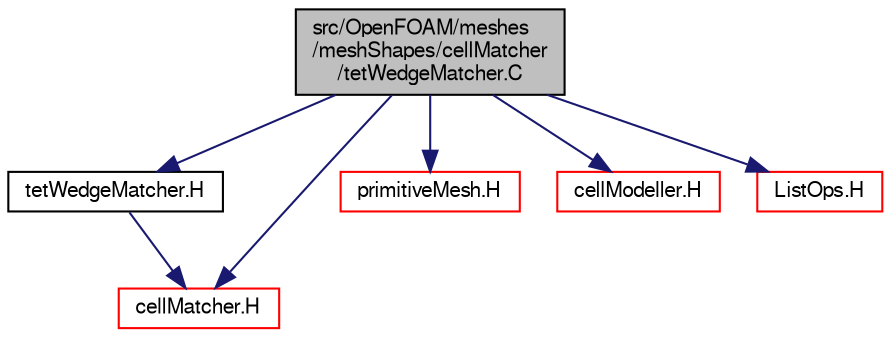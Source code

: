 digraph "src/OpenFOAM/meshes/meshShapes/cellMatcher/tetWedgeMatcher.C"
{
  bgcolor="transparent";
  edge [fontname="FreeSans",fontsize="10",labelfontname="FreeSans",labelfontsize="10"];
  node [fontname="FreeSans",fontsize="10",shape=record];
  Node0 [label="src/OpenFOAM/meshes\l/meshShapes/cellMatcher\l/tetWedgeMatcher.C",height=0.2,width=0.4,color="black", fillcolor="grey75", style="filled", fontcolor="black"];
  Node0 -> Node1 [color="midnightblue",fontsize="10",style="solid",fontname="FreeSans"];
  Node1 [label="tetWedgeMatcher.H",height=0.2,width=0.4,color="black",URL="$a11243.html"];
  Node1 -> Node2 [color="midnightblue",fontsize="10",style="solid",fontname="FreeSans"];
  Node2 [label="cellMatcher.H",height=0.2,width=0.4,color="red",URL="$a11204.html"];
  Node0 -> Node2 [color="midnightblue",fontsize="10",style="solid",fontname="FreeSans"];
  Node0 -> Node150 [color="midnightblue",fontsize="10",style="solid",fontname="FreeSans"];
  Node150 [label="primitiveMesh.H",height=0.2,width=0.4,color="red",URL="$a11882.html"];
  Node0 -> Node165 [color="midnightblue",fontsize="10",style="solid",fontname="FreeSans"];
  Node165 [label="cellModeller.H",height=0.2,width=0.4,color="red",URL="$a11267.html"];
  Node0 -> Node85 [color="midnightblue",fontsize="10",style="solid",fontname="FreeSans"];
  Node85 [label="ListOps.H",height=0.2,width=0.4,color="red",URL="$a08687.html",tooltip="Various functions to operate on Lists. "];
}
